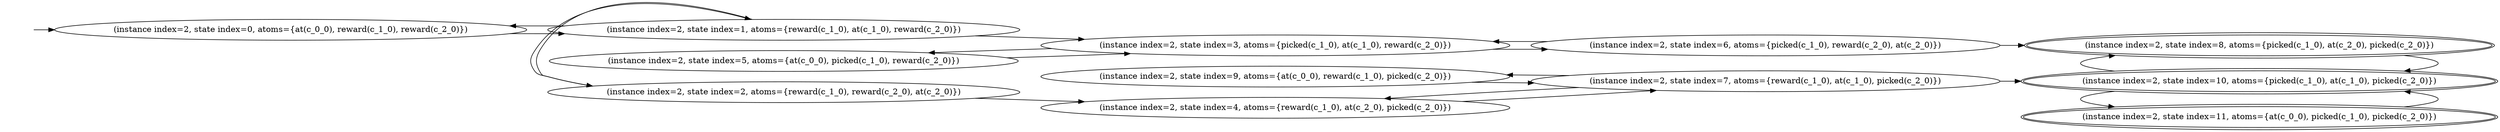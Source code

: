 digraph {
rankdir="LR"
s0[label="(instance index=2, state index=0, atoms={at(c_0_0), reward(c_1_0), reward(c_2_0)})"]
s5[label="(instance index=2, state index=5, atoms={at(c_0_0), picked(c_1_0), reward(c_2_0)})"]
s1[label="(instance index=2, state index=1, atoms={reward(c_1_0), at(c_1_0), reward(c_2_0)})"]
s2[label="(instance index=2, state index=2, atoms={reward(c_1_0), reward(c_2_0), at(c_2_0)})"]
s3[label="(instance index=2, state index=3, atoms={picked(c_1_0), at(c_1_0), reward(c_2_0)})"]
s9[label="(instance index=2, state index=9, atoms={at(c_0_0), reward(c_1_0), picked(c_2_0)})"]
s4[label="(instance index=2, state index=4, atoms={reward(c_1_0), at(c_2_0), picked(c_2_0)})"]
s6[label="(instance index=2, state index=6, atoms={picked(c_1_0), reward(c_2_0), at(c_2_0)})"]
s7[label="(instance index=2, state index=7, atoms={reward(c_1_0), at(c_1_0), picked(c_2_0)})"]
s8[peripheries=2,label="(instance index=2, state index=8, atoms={picked(c_1_0), at(c_2_0), picked(c_2_0)})"]
s11[peripheries=2,label="(instance index=2, state index=11, atoms={at(c_0_0), picked(c_1_0), picked(c_2_0)})"]
s10[peripheries=2,label="(instance index=2, state index=10, atoms={picked(c_1_0), at(c_1_0), picked(c_2_0)})"]
Dangling [ label = "", style = invis ]
{ rank = same; Dangling }
Dangling -> s0
{ rank = same; s0}
{ rank = same; s5,s1,s2}
{ rank = same; s3,s9,s4}
{ rank = same; s6,s7}
{ rank = same; s8,s11,s10}
{
s0->s1
}
{
s5->s3
s1->s2
s1->s3
s1->s0
s2->s4
s2->s1
}
{
s3->s6
s3->s5
s9->s7
s4->s7
}
{
s6->s3
s6->s8
s7->s4
s7->s10
s7->s9
}
{
s8->s10
s11->s10
s10->s11
s10->s8
}
}
